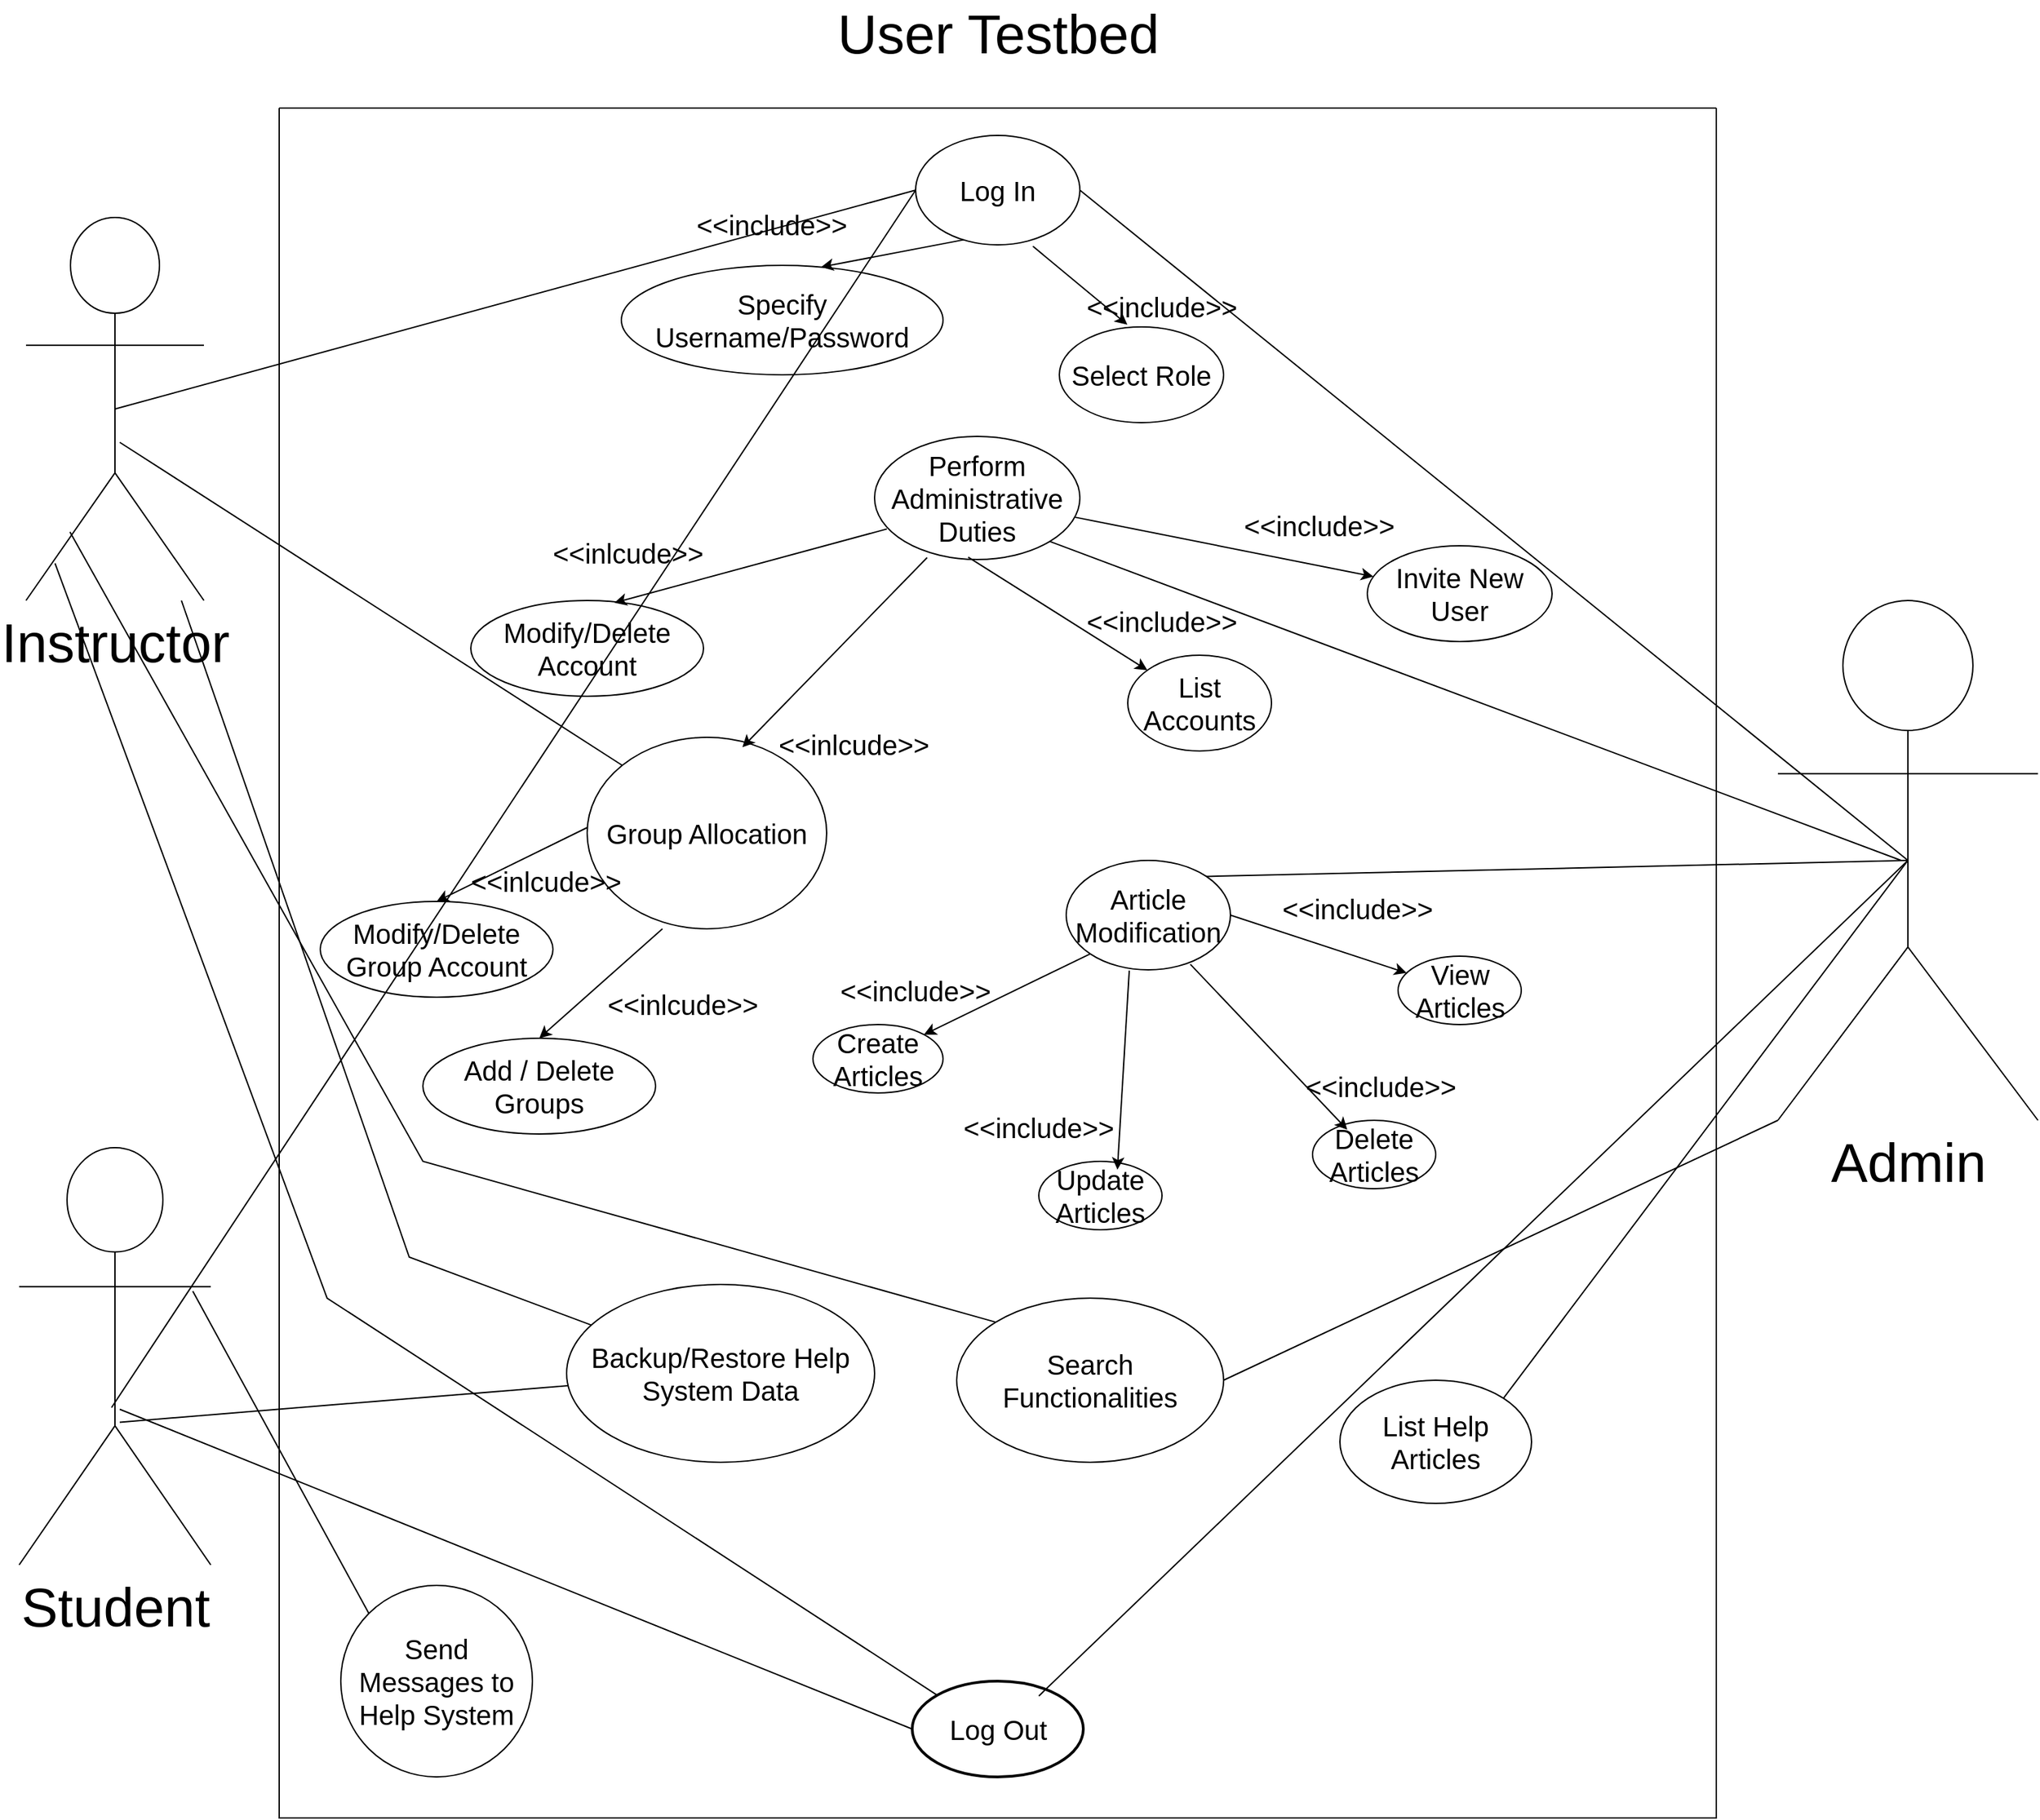 <mxfile version="24.8.6">
  <diagram name="Page-1" id="LruVm3f_gUJ0hTBGyI3_">
    <mxGraphModel dx="2442" dy="1530" grid="1" gridSize="10" guides="1" tooltips="1" connect="1" arrows="1" fold="1" page="1" pageScale="1" pageWidth="850" pageHeight="1100" math="0" shadow="0">
      <root>
        <mxCell id="0" />
        <mxCell id="1" parent="0" />
        <mxCell id="wDu6coxrCI0hIiS3W681-1" value="" style="swimlane;startSize=0;" parent="1" vertex="1">
          <mxGeometry x="225" y="110" width="1050" height="1250" as="geometry" />
        </mxCell>
        <mxCell id="wDu6coxrCI0hIiS3W681-2" value="Log Out" style="strokeWidth=2;html=1;shape=mxgraph.flowchart.start_1;whiteSpace=wrap;fontSize=20;" parent="wDu6coxrCI0hIiS3W681-1" vertex="1">
          <mxGeometry x="462.5" y="1150" width="125" height="70" as="geometry" />
        </mxCell>
        <mxCell id="wDu6coxrCI0hIiS3W681-3" value="Log In" style="ellipse;whiteSpace=wrap;html=1;fontSize=20;" parent="wDu6coxrCI0hIiS3W681-1" vertex="1">
          <mxGeometry x="465" y="20" width="120" height="80" as="geometry" />
        </mxCell>
        <mxCell id="wDu6coxrCI0hIiS3W681-4" value="" style="endArrow=classic;html=1;rounded=0;exitX=0.714;exitY=1.013;exitDx=0;exitDy=0;entryX=0.414;entryY=-0.024;entryDx=0;entryDy=0;entryPerimeter=0;exitPerimeter=0;fontSize=20;" parent="wDu6coxrCI0hIiS3W681-1" source="wDu6coxrCI0hIiS3W681-3" target="wDu6coxrCI0hIiS3W681-7" edge="1">
          <mxGeometry width="50" height="50" relative="1" as="geometry">
            <mxPoint x="350" y="90" as="sourcePoint" />
            <mxPoint x="330" y="150" as="targetPoint" />
          </mxGeometry>
        </mxCell>
        <mxCell id="wDu6coxrCI0hIiS3W681-5" value="&amp;lt;&amp;lt;include&amp;gt;&amp;gt;" style="text;html=1;align=center;verticalAlign=middle;whiteSpace=wrap;rounded=0;fontSize=20;" parent="wDu6coxrCI0hIiS3W681-1" vertex="1">
          <mxGeometry x="615" y="130" width="60" height="30" as="geometry" />
        </mxCell>
        <mxCell id="wDu6coxrCI0hIiS3W681-6" value="Specify Username/Password" style="ellipse;whiteSpace=wrap;html=1;fontSize=20;" parent="wDu6coxrCI0hIiS3W681-1" vertex="1">
          <mxGeometry x="250" y="115" width="235" height="80" as="geometry" />
        </mxCell>
        <mxCell id="wDu6coxrCI0hIiS3W681-7" value="Select Role" style="ellipse;whiteSpace=wrap;html=1;fontSize=20;" parent="wDu6coxrCI0hIiS3W681-1" vertex="1">
          <mxGeometry x="570" y="160" width="120" height="70" as="geometry" />
        </mxCell>
        <mxCell id="wDu6coxrCI0hIiS3W681-8" value="" style="endArrow=classic;html=1;rounded=0;exitX=0.292;exitY=0.954;exitDx=0;exitDy=0;entryX=0.621;entryY=0.015;entryDx=0;entryDy=0;exitPerimeter=0;entryPerimeter=0;fontSize=20;" parent="wDu6coxrCI0hIiS3W681-1" source="wDu6coxrCI0hIiS3W681-3" target="wDu6coxrCI0hIiS3W681-6" edge="1">
          <mxGeometry width="50" height="50" relative="1" as="geometry">
            <mxPoint x="70" y="170" as="sourcePoint" />
            <mxPoint x="120" y="120" as="targetPoint" />
          </mxGeometry>
        </mxCell>
        <mxCell id="wDu6coxrCI0hIiS3W681-9" value="&amp;lt;&amp;lt;include&amp;gt;&amp;gt;" style="text;html=1;align=center;verticalAlign=middle;whiteSpace=wrap;rounded=0;fontSize=20;" parent="wDu6coxrCI0hIiS3W681-1" vertex="1">
          <mxGeometry x="330" y="70" width="60" height="30" as="geometry" />
        </mxCell>
        <mxCell id="wDu6coxrCI0hIiS3W681-10" value="Perform Administrative Duties" style="ellipse;whiteSpace=wrap;html=1;fontSize=20;" parent="wDu6coxrCI0hIiS3W681-1" vertex="1">
          <mxGeometry x="435" y="240" width="150" height="90" as="geometry" />
        </mxCell>
        <mxCell id="wDu6coxrCI0hIiS3W681-11" value="Modify/Delete Account" style="ellipse;whiteSpace=wrap;html=1;fontSize=20;" parent="wDu6coxrCI0hIiS3W681-1" vertex="1">
          <mxGeometry x="140" y="360" width="170" height="70" as="geometry" />
        </mxCell>
        <mxCell id="wDu6coxrCI0hIiS3W681-12" value="List Accounts" style="ellipse;whiteSpace=wrap;html=1;fontSize=20;" parent="wDu6coxrCI0hIiS3W681-1" vertex="1">
          <mxGeometry x="620" y="400" width="105" height="70" as="geometry" />
        </mxCell>
        <mxCell id="wDu6coxrCI0hIiS3W681-13" value="Invite New User" style="ellipse;whiteSpace=wrap;html=1;fontSize=20;" parent="wDu6coxrCI0hIiS3W681-1" vertex="1">
          <mxGeometry x="795" y="320" width="135" height="70" as="geometry" />
        </mxCell>
        <mxCell id="wDu6coxrCI0hIiS3W681-14" value="" style="endArrow=classic;html=1;rounded=0;exitX=0.06;exitY=0.752;exitDx=0;exitDy=0;exitPerimeter=0;entryX=0.617;entryY=0.024;entryDx=0;entryDy=0;entryPerimeter=0;fontSize=20;" parent="wDu6coxrCI0hIiS3W681-1" source="wDu6coxrCI0hIiS3W681-10" target="wDu6coxrCI0hIiS3W681-11" edge="1">
          <mxGeometry width="50" height="50" relative="1" as="geometry">
            <mxPoint x="260" y="340" as="sourcePoint" />
            <mxPoint x="310" y="290" as="targetPoint" />
          </mxGeometry>
        </mxCell>
        <mxCell id="wDu6coxrCI0hIiS3W681-15" value="" style="endArrow=classic;html=1;rounded=0;exitX=0.456;exitY=0.981;exitDx=0;exitDy=0;exitPerimeter=0;fontSize=20;" parent="wDu6coxrCI0hIiS3W681-1" source="wDu6coxrCI0hIiS3W681-10" target="wDu6coxrCI0hIiS3W681-12" edge="1">
          <mxGeometry width="50" height="50" relative="1" as="geometry">
            <mxPoint x="130" y="420" as="sourcePoint" />
            <mxPoint x="180" y="370" as="targetPoint" />
          </mxGeometry>
        </mxCell>
        <mxCell id="wDu6coxrCI0hIiS3W681-16" value="" style="endArrow=classic;html=1;rounded=0;fontSize=20;" parent="wDu6coxrCI0hIiS3W681-1" source="wDu6coxrCI0hIiS3W681-10" target="wDu6coxrCI0hIiS3W681-13" edge="1">
          <mxGeometry width="50" height="50" relative="1" as="geometry">
            <mxPoint x="120" y="390" as="sourcePoint" />
            <mxPoint x="170" y="340" as="targetPoint" />
          </mxGeometry>
        </mxCell>
        <mxCell id="wDu6coxrCI0hIiS3W681-17" value="&amp;lt;&amp;lt;inlcude&amp;gt;&amp;gt;" style="text;html=1;align=center;verticalAlign=middle;whiteSpace=wrap;rounded=0;fontSize=20;" parent="wDu6coxrCI0hIiS3W681-1" vertex="1">
          <mxGeometry x="225" y="310" width="60" height="30" as="geometry" />
        </mxCell>
        <mxCell id="wDu6coxrCI0hIiS3W681-18" value="&amp;lt;&amp;lt;include&amp;gt;&amp;gt;" style="text;html=1;align=center;verticalAlign=middle;whiteSpace=wrap;rounded=0;fontSize=20;" parent="wDu6coxrCI0hIiS3W681-1" vertex="1">
          <mxGeometry x="730" y="290" width="60" height="30" as="geometry" />
        </mxCell>
        <mxCell id="wDu6coxrCI0hIiS3W681-33" value="&amp;lt;&amp;lt;include&amp;gt;&amp;gt;" style="text;html=1;align=center;verticalAlign=middle;whiteSpace=wrap;rounded=0;fontSize=20;" parent="wDu6coxrCI0hIiS3W681-1" vertex="1">
          <mxGeometry x="615" y="360" width="60" height="30" as="geometry" />
        </mxCell>
        <mxCell id="aeuv3wMsK-wRUXpCHh5g-1" value="Article Modification" style="ellipse;whiteSpace=wrap;html=1;fontSize=20;" parent="wDu6coxrCI0hIiS3W681-1" vertex="1">
          <mxGeometry x="575" y="550" width="120" height="80" as="geometry" />
        </mxCell>
        <mxCell id="aeuv3wMsK-wRUXpCHh5g-4" value="Create Articles" style="ellipse;whiteSpace=wrap;html=1;fontSize=20;" parent="wDu6coxrCI0hIiS3W681-1" vertex="1">
          <mxGeometry x="390" y="670" width="95" height="50" as="geometry" />
        </mxCell>
        <mxCell id="aeuv3wMsK-wRUXpCHh5g-5" value="Delete Articles" style="ellipse;whiteSpace=wrap;html=1;fontSize=20;" parent="wDu6coxrCI0hIiS3W681-1" vertex="1">
          <mxGeometry x="755" y="740" width="90" height="50" as="geometry" />
        </mxCell>
        <mxCell id="aeuv3wMsK-wRUXpCHh5g-6" value="Update Articles" style="ellipse;whiteSpace=wrap;html=1;fontSize=20;" parent="wDu6coxrCI0hIiS3W681-1" vertex="1">
          <mxGeometry x="555" y="770" width="90" height="50" as="geometry" />
        </mxCell>
        <mxCell id="aeuv3wMsK-wRUXpCHh5g-7" value="View Articles" style="ellipse;whiteSpace=wrap;html=1;fontSize=20;" parent="wDu6coxrCI0hIiS3W681-1" vertex="1">
          <mxGeometry x="817.5" y="620" width="90" height="50" as="geometry" />
        </mxCell>
        <mxCell id="aeuv3wMsK-wRUXpCHh5g-11" value="" style="endArrow=classic;html=1;rounded=0;exitX=0;exitY=1;exitDx=0;exitDy=0;entryX=1;entryY=0;entryDx=0;entryDy=0;fontSize=20;" parent="wDu6coxrCI0hIiS3W681-1" source="aeuv3wMsK-wRUXpCHh5g-1" target="aeuv3wMsK-wRUXpCHh5g-4" edge="1">
          <mxGeometry width="50" height="50" relative="1" as="geometry">
            <mxPoint x="467" y="720" as="sourcePoint" />
            <mxPoint x="489" y="748" as="targetPoint" />
            <Array as="points" />
          </mxGeometry>
        </mxCell>
        <mxCell id="aeuv3wMsK-wRUXpCHh5g-12" value="" style="endArrow=classic;html=1;rounded=0;entryX=0.638;entryY=0.122;entryDx=0;entryDy=0;entryPerimeter=0;exitX=0.384;exitY=1.007;exitDx=0;exitDy=0;exitPerimeter=0;fontSize=20;" parent="wDu6coxrCI0hIiS3W681-1" source="aeuv3wMsK-wRUXpCHh5g-1" target="aeuv3wMsK-wRUXpCHh5g-6" edge="1">
          <mxGeometry width="50" height="50" relative="1" as="geometry">
            <mxPoint x="600" y="628" as="sourcePoint" />
            <mxPoint x="571" y="637" as="targetPoint" />
            <Array as="points" />
          </mxGeometry>
        </mxCell>
        <mxCell id="aeuv3wMsK-wRUXpCHh5g-13" value="" style="endArrow=classic;html=1;rounded=0;entryX=0.282;entryY=0.137;entryDx=0;entryDy=0;entryPerimeter=0;exitX=0.756;exitY=0.949;exitDx=0;exitDy=0;exitPerimeter=0;fontSize=20;" parent="wDu6coxrCI0hIiS3W681-1" source="aeuv3wMsK-wRUXpCHh5g-1" target="aeuv3wMsK-wRUXpCHh5g-5" edge="1">
          <mxGeometry width="50" height="50" relative="1" as="geometry">
            <mxPoint x="631" y="641" as="sourcePoint" />
            <mxPoint x="622" y="686" as="targetPoint" />
            <Array as="points" />
          </mxGeometry>
        </mxCell>
        <mxCell id="aeuv3wMsK-wRUXpCHh5g-14" value="" style="endArrow=classic;html=1;rounded=0;exitX=1;exitY=0.5;exitDx=0;exitDy=0;fontSize=20;" parent="wDu6coxrCI0hIiS3W681-1" source="aeuv3wMsK-wRUXpCHh5g-1" target="aeuv3wMsK-wRUXpCHh5g-7" edge="1">
          <mxGeometry width="50" height="50" relative="1" as="geometry">
            <mxPoint x="641" y="651" as="sourcePoint" />
            <mxPoint x="632" y="696" as="targetPoint" />
            <Array as="points" />
          </mxGeometry>
        </mxCell>
        <mxCell id="aeuv3wMsK-wRUXpCHh5g-15" value="&amp;lt;&amp;lt;include&amp;gt;&amp;gt;" style="text;html=1;align=center;verticalAlign=middle;whiteSpace=wrap;rounded=0;fontSize=20;" parent="wDu6coxrCI0hIiS3W681-1" vertex="1">
          <mxGeometry x="435" y="630" width="60" height="30" as="geometry" />
        </mxCell>
        <mxCell id="aeuv3wMsK-wRUXpCHh5g-16" value="&amp;lt;&amp;lt;include&amp;gt;&amp;gt;" style="text;html=1;align=center;verticalAlign=middle;whiteSpace=wrap;rounded=0;fontSize=20;" parent="wDu6coxrCI0hIiS3W681-1" vertex="1">
          <mxGeometry x="757.5" y="570" width="60" height="30" as="geometry" />
        </mxCell>
        <mxCell id="aeuv3wMsK-wRUXpCHh5g-17" value="&amp;lt;&amp;lt;include&amp;gt;&amp;gt;" style="text;html=1;align=center;verticalAlign=middle;whiteSpace=wrap;rounded=0;fontSize=20;" parent="wDu6coxrCI0hIiS3W681-1" vertex="1">
          <mxGeometry x="525" y="730" width="60" height="30" as="geometry" />
        </mxCell>
        <mxCell id="aeuv3wMsK-wRUXpCHh5g-20" value="&amp;lt;&amp;lt;include&amp;gt;&amp;gt;" style="text;html=1;align=center;verticalAlign=middle;whiteSpace=wrap;rounded=0;fontSize=20;" parent="wDu6coxrCI0hIiS3W681-1" vertex="1">
          <mxGeometry x="775" y="700" width="60" height="30" as="geometry" />
        </mxCell>
        <mxCell id="aeuv3wMsK-wRUXpCHh5g-21" value="List Help Articles" style="ellipse;whiteSpace=wrap;html=1;fontSize=20;" parent="wDu6coxrCI0hIiS3W681-1" vertex="1">
          <mxGeometry x="775" y="930" width="140" height="90" as="geometry" />
        </mxCell>
        <mxCell id="aeuv3wMsK-wRUXpCHh5g-22" value="Backup/Restore Help System Data" style="ellipse;whiteSpace=wrap;html=1;fontSize=20;" parent="wDu6coxrCI0hIiS3W681-1" vertex="1">
          <mxGeometry x="210" y="860" width="225" height="130" as="geometry" />
        </mxCell>
        <mxCell id="vYIK5bFlLDHWNMEJaTYZ-3" value="Group Allocation" style="ellipse;whiteSpace=wrap;html=1;fontSize=20;" vertex="1" parent="wDu6coxrCI0hIiS3W681-1">
          <mxGeometry x="225" y="460" width="175" height="140" as="geometry" />
        </mxCell>
        <mxCell id="vYIK5bFlLDHWNMEJaTYZ-6" value="&amp;lt;&amp;lt;inlcude&amp;gt;&amp;gt;" style="text;html=1;align=center;verticalAlign=middle;whiteSpace=wrap;rounded=0;fontSize=20;" vertex="1" parent="wDu6coxrCI0hIiS3W681-1">
          <mxGeometry x="390" y="450" width="60" height="30" as="geometry" />
        </mxCell>
        <mxCell id="vYIK5bFlLDHWNMEJaTYZ-7" value="" style="endArrow=classic;html=1;rounded=0;exitX=0.256;exitY=0.985;exitDx=0;exitDy=0;exitPerimeter=0;entryX=0.648;entryY=0.052;entryDx=0;entryDy=0;entryPerimeter=0;fontSize=20;" edge="1" parent="wDu6coxrCI0hIiS3W681-1" source="wDu6coxrCI0hIiS3W681-10" target="vYIK5bFlLDHWNMEJaTYZ-3">
          <mxGeometry width="50" height="50" relative="1" as="geometry">
            <mxPoint x="509" y="376" as="sourcePoint" />
            <mxPoint x="310" y="430" as="targetPoint" />
            <Array as="points">
              <mxPoint x="365" y="440" />
            </Array>
          </mxGeometry>
        </mxCell>
        <mxCell id="vYIK5bFlLDHWNMEJaTYZ-10" value="Modify/Delete Group Account" style="ellipse;whiteSpace=wrap;html=1;fontSize=20;direction=west;" vertex="1" parent="wDu6coxrCI0hIiS3W681-1">
          <mxGeometry x="30" y="580" width="170" height="70" as="geometry" />
        </mxCell>
        <mxCell id="vYIK5bFlLDHWNMEJaTYZ-14" value="Add / Delete Groups" style="ellipse;whiteSpace=wrap;html=1;fontSize=20;" vertex="1" parent="wDu6coxrCI0hIiS3W681-1">
          <mxGeometry x="105" y="680" width="170" height="70" as="geometry" />
        </mxCell>
        <mxCell id="vYIK5bFlLDHWNMEJaTYZ-15" value="" style="endArrow=classic;html=1;rounded=0;exitX=0.06;exitY=0.752;exitDx=0;exitDy=0;exitPerimeter=0;entryX=0.5;entryY=1;entryDx=0;entryDy=0;fontSize=20;" edge="1" parent="wDu6coxrCI0hIiS3W681-1" target="vYIK5bFlLDHWNMEJaTYZ-10">
          <mxGeometry width="50" height="50" relative="1" as="geometry">
            <mxPoint x="225" y="526" as="sourcePoint" />
            <mxPoint x="26" y="580" as="targetPoint" />
          </mxGeometry>
        </mxCell>
        <mxCell id="vYIK5bFlLDHWNMEJaTYZ-16" value="" style="endArrow=classic;html=1;rounded=0;exitX=0.06;exitY=0.752;exitDx=0;exitDy=0;exitPerimeter=0;entryX=0.5;entryY=0;entryDx=0;entryDy=0;fontSize=20;" edge="1" parent="wDu6coxrCI0hIiS3W681-1" target="vYIK5bFlLDHWNMEJaTYZ-14">
          <mxGeometry width="50" height="50" relative="1" as="geometry">
            <mxPoint x="280" y="600" as="sourcePoint" />
            <mxPoint x="170" y="654" as="targetPoint" />
          </mxGeometry>
        </mxCell>
        <mxCell id="vYIK5bFlLDHWNMEJaTYZ-18" value="" style="endArrow=none;html=1;rounded=0;exitX=0.5;exitY=0.5;exitDx=0;exitDy=0;exitPerimeter=0;entryX=0;entryY=0.5;entryDx=0;entryDy=0;" edge="1" parent="wDu6coxrCI0hIiS3W681-1" target="wDu6coxrCI0hIiS3W681-3">
          <mxGeometry width="50" height="50" relative="1" as="geometry">
            <mxPoint x="-122.5" y="950" as="sourcePoint" />
            <mxPoint x="462.5" y="780" as="targetPoint" />
          </mxGeometry>
        </mxCell>
        <mxCell id="vYIK5bFlLDHWNMEJaTYZ-21" value="" style="endArrow=none;html=1;rounded=0;exitX=1;exitY=1;exitDx=0;exitDy=0;" edge="1" parent="wDu6coxrCI0hIiS3W681-1" source="wDu6coxrCI0hIiS3W681-10">
          <mxGeometry width="50" height="50" relative="1" as="geometry">
            <mxPoint x="817.5" y="460" as="sourcePoint" />
            <mxPoint x="1185" y="550" as="targetPoint" />
          </mxGeometry>
        </mxCell>
        <mxCell id="vYIK5bFlLDHWNMEJaTYZ-25" value="&amp;lt;&amp;lt;inlcude&amp;gt;&amp;gt;" style="text;html=1;align=center;verticalAlign=middle;whiteSpace=wrap;rounded=0;fontSize=20;" vertex="1" parent="wDu6coxrCI0hIiS3W681-1">
          <mxGeometry x="265" y="640" width="60" height="30" as="geometry" />
        </mxCell>
        <mxCell id="vYIK5bFlLDHWNMEJaTYZ-26" value="&amp;lt;&amp;lt;inlcude&amp;gt;&amp;gt;" style="text;html=1;align=center;verticalAlign=middle;whiteSpace=wrap;rounded=0;fontSize=20;" vertex="1" parent="wDu6coxrCI0hIiS3W681-1">
          <mxGeometry x="165" y="550" width="60" height="30" as="geometry" />
        </mxCell>
        <mxCell id="vYIK5bFlLDHWNMEJaTYZ-31" value="Send Messages to Help System" style="ellipse;whiteSpace=wrap;html=1;fontSize=20;" vertex="1" parent="wDu6coxrCI0hIiS3W681-1">
          <mxGeometry x="45" y="1080" width="140" height="140" as="geometry" />
        </mxCell>
        <mxCell id="vYIK5bFlLDHWNMEJaTYZ-35" value="&lt;font style=&quot;font-size: 20px;&quot;&gt;Search Functionalities&lt;/font&gt;" style="ellipse;whiteSpace=wrap;html=1;" vertex="1" parent="wDu6coxrCI0hIiS3W681-1">
          <mxGeometry x="495" y="870" width="195" height="120" as="geometry" />
        </mxCell>
        <mxCell id="wDu6coxrCI0hIiS3W681-21" value="Admin" style="shape=umlActor;verticalLabelPosition=bottom;verticalAlign=top;html=1;outlineConnect=0;fontSize=40;" parent="1" vertex="1">
          <mxGeometry x="1320" y="470" width="190" height="380" as="geometry" />
        </mxCell>
        <mxCell id="wDu6coxrCI0hIiS3W681-22" value="Instructor" style="shape=umlActor;verticalLabelPosition=bottom;verticalAlign=top;html=1;fontSize=40;" parent="1" vertex="1">
          <mxGeometry x="40" y="190" width="130" height="280" as="geometry" />
        </mxCell>
        <mxCell id="wDu6coxrCI0hIiS3W681-23" value="Student" style="shape=umlActor;verticalLabelPosition=bottom;verticalAlign=top;html=1;fontSize=40;" parent="1" vertex="1">
          <mxGeometry x="35" y="870" width="140" height="305" as="geometry" />
        </mxCell>
        <mxCell id="wDu6coxrCI0hIiS3W681-34" value="User Testbed" style="text;html=1;align=center;verticalAlign=middle;whiteSpace=wrap;rounded=0;fontSize=40;" parent="1" vertex="1">
          <mxGeometry x="587.5" y="40" width="325" height="30" as="geometry" />
        </mxCell>
        <mxCell id="vYIK5bFlLDHWNMEJaTYZ-17" value="" style="endArrow=none;html=1;rounded=0;exitX=0.5;exitY=0.5;exitDx=0;exitDy=0;exitPerimeter=0;entryX=0;entryY=0.5;entryDx=0;entryDy=0;" edge="1" parent="1" source="wDu6coxrCI0hIiS3W681-22" target="wDu6coxrCI0hIiS3W681-3">
          <mxGeometry width="50" height="50" relative="1" as="geometry">
            <mxPoint x="310" y="310" as="sourcePoint" />
            <mxPoint x="360" y="260" as="targetPoint" />
          </mxGeometry>
        </mxCell>
        <mxCell id="vYIK5bFlLDHWNMEJaTYZ-19" value="" style="endArrow=none;html=1;rounded=0;exitX=1;exitY=0.5;exitDx=0;exitDy=0;entryX=0.5;entryY=0.5;entryDx=0;entryDy=0;entryPerimeter=0;" edge="1" parent="1" source="wDu6coxrCI0hIiS3W681-3" target="wDu6coxrCI0hIiS3W681-21">
          <mxGeometry width="50" height="50" relative="1" as="geometry">
            <mxPoint x="970" y="1040" as="sourcePoint" />
            <mxPoint x="1557.5" y="150" as="targetPoint" />
          </mxGeometry>
        </mxCell>
        <mxCell id="vYIK5bFlLDHWNMEJaTYZ-20" value="" style="endArrow=none;html=1;rounded=0;entryX=0;entryY=0;entryDx=0;entryDy=0;exitX=0.527;exitY=0.587;exitDx=0;exitDy=0;exitPerimeter=0;" edge="1" parent="1" source="wDu6coxrCI0hIiS3W681-22" target="vYIK5bFlLDHWNMEJaTYZ-3">
          <mxGeometry width="50" height="50" relative="1" as="geometry">
            <mxPoint x="340" y="340" as="sourcePoint" />
            <mxPoint x="390" y="290" as="targetPoint" />
          </mxGeometry>
        </mxCell>
        <mxCell id="vYIK5bFlLDHWNMEJaTYZ-22" value="" style="endArrow=none;html=1;rounded=0;" edge="1" parent="1" source="wDu6coxrCI0hIiS3W681-22" target="aeuv3wMsK-wRUXpCHh5g-22">
          <mxGeometry width="50" height="50" relative="1" as="geometry">
            <mxPoint x="50" y="680" as="sourcePoint" />
            <mxPoint x="485" y="601" as="targetPoint" />
            <Array as="points">
              <mxPoint x="320" y="950" />
            </Array>
          </mxGeometry>
        </mxCell>
        <mxCell id="vYIK5bFlLDHWNMEJaTYZ-23" value="" style="endArrow=none;html=1;rounded=0;exitX=0.525;exitY=0.658;exitDx=0;exitDy=0;exitPerimeter=0;" edge="1" parent="1" source="wDu6coxrCI0hIiS3W681-23" target="aeuv3wMsK-wRUXpCHh5g-22">
          <mxGeometry width="50" height="50" relative="1" as="geometry">
            <mxPoint x="350" y="1200" as="sourcePoint" />
            <mxPoint x="400" y="1150" as="targetPoint" />
          </mxGeometry>
        </mxCell>
        <mxCell id="vYIK5bFlLDHWNMEJaTYZ-24" value="" style="endArrow=none;html=1;rounded=0;entryX=0.5;entryY=0.5;entryDx=0;entryDy=0;entryPerimeter=0;exitX=1;exitY=0;exitDx=0;exitDy=0;" edge="1" parent="1" source="aeuv3wMsK-wRUXpCHh5g-1" target="wDu6coxrCI0hIiS3W681-21">
          <mxGeometry width="50" height="50" relative="1" as="geometry">
            <mxPoint x="1200" y="700" as="sourcePoint" />
            <mxPoint x="1250" y="650" as="targetPoint" />
          </mxGeometry>
        </mxCell>
        <mxCell id="vYIK5bFlLDHWNMEJaTYZ-27" value="" style="endArrow=none;html=1;rounded=0;exitX=0.525;exitY=0.627;exitDx=0;exitDy=0;exitPerimeter=0;entryX=0;entryY=0.5;entryDx=0;entryDy=0;entryPerimeter=0;" edge="1" parent="1" source="wDu6coxrCI0hIiS3W681-23" target="wDu6coxrCI0hIiS3W681-2">
          <mxGeometry width="50" height="50" relative="1" as="geometry">
            <mxPoint x="118" y="1081" as="sourcePoint" />
            <mxPoint x="530" y="1100" as="targetPoint" />
          </mxGeometry>
        </mxCell>
        <mxCell id="vYIK5bFlLDHWNMEJaTYZ-28" value="" style="endArrow=none;html=1;rounded=0;entryX=0.5;entryY=0.5;entryDx=0;entryDy=0;entryPerimeter=0;exitX=1;exitY=0;exitDx=0;exitDy=0;" edge="1" parent="1" source="aeuv3wMsK-wRUXpCHh5g-21" target="wDu6coxrCI0hIiS3W681-21">
          <mxGeometry width="50" height="50" relative="1" as="geometry">
            <mxPoint x="912" y="682" as="sourcePoint" />
            <mxPoint x="1425" y="670" as="targetPoint" />
          </mxGeometry>
        </mxCell>
        <mxCell id="vYIK5bFlLDHWNMEJaTYZ-29" value="" style="endArrow=none;html=1;rounded=0;exitX=0.163;exitY=0.903;exitDx=0;exitDy=0;exitPerimeter=0;entryX=0.145;entryY=0.145;entryDx=0;entryDy=0;entryPerimeter=0;" edge="1" parent="1" source="wDu6coxrCI0hIiS3W681-22" target="wDu6coxrCI0hIiS3W681-2">
          <mxGeometry width="50" height="50" relative="1" as="geometry">
            <mxPoint x="157" y="480" as="sourcePoint" />
            <mxPoint x="552" y="1067" as="targetPoint" />
            <Array as="points">
              <mxPoint x="260" y="980" />
            </Array>
          </mxGeometry>
        </mxCell>
        <mxCell id="vYIK5bFlLDHWNMEJaTYZ-30" value="" style="endArrow=none;html=1;rounded=0;exitX=0.74;exitY=0.155;exitDx=0;exitDy=0;exitPerimeter=0;entryX=0.5;entryY=0.5;entryDx=0;entryDy=0;entryPerimeter=0;" edge="1" parent="1" source="wDu6coxrCI0hIiS3W681-2" target="wDu6coxrCI0hIiS3W681-21">
          <mxGeometry width="50" height="50" relative="1" as="geometry">
            <mxPoint x="1130" y="1063" as="sourcePoint" />
            <mxPoint x="1425" y="670" as="targetPoint" />
          </mxGeometry>
        </mxCell>
        <mxCell id="vYIK5bFlLDHWNMEJaTYZ-32" value="" style="endArrow=none;html=1;rounded=0;exitX=0.906;exitY=0.344;exitDx=0;exitDy=0;exitPerimeter=0;entryX=0;entryY=0;entryDx=0;entryDy=0;" edge="1" parent="1" source="wDu6coxrCI0hIiS3W681-23" target="vYIK5bFlLDHWNMEJaTYZ-31">
          <mxGeometry width="50" height="50" relative="1" as="geometry">
            <mxPoint x="118" y="1081" as="sourcePoint" />
            <mxPoint x="530" y="1100" as="targetPoint" />
          </mxGeometry>
        </mxCell>
        <mxCell id="vYIK5bFlLDHWNMEJaTYZ-36" value="" style="endArrow=none;html=1;rounded=0;entryX=0;entryY=1;entryDx=0;entryDy=0;entryPerimeter=0;exitX=1;exitY=0.5;exitDx=0;exitDy=0;" edge="1" parent="1" source="vYIK5bFlLDHWNMEJaTYZ-35" target="wDu6coxrCI0hIiS3W681-21">
          <mxGeometry width="50" height="50" relative="1" as="geometry">
            <mxPoint x="1130" y="1063" as="sourcePoint" />
            <mxPoint x="1425" y="670" as="targetPoint" />
          </mxGeometry>
        </mxCell>
        <mxCell id="vYIK5bFlLDHWNMEJaTYZ-37" value="" style="endArrow=none;html=1;rounded=0;entryX=0;entryY=0;entryDx=0;entryDy=0;exitX=0.247;exitY=0.821;exitDx=0;exitDy=0;exitPerimeter=0;" edge="1" parent="1" source="wDu6coxrCI0hIiS3W681-22" target="vYIK5bFlLDHWNMEJaTYZ-35">
          <mxGeometry width="50" height="50" relative="1" as="geometry">
            <mxPoint x="130" y="550" as="sourcePoint" />
            <mxPoint x="463" y="1010" as="targetPoint" />
            <Array as="points">
              <mxPoint x="330" y="880" />
            </Array>
          </mxGeometry>
        </mxCell>
      </root>
    </mxGraphModel>
  </diagram>
</mxfile>
